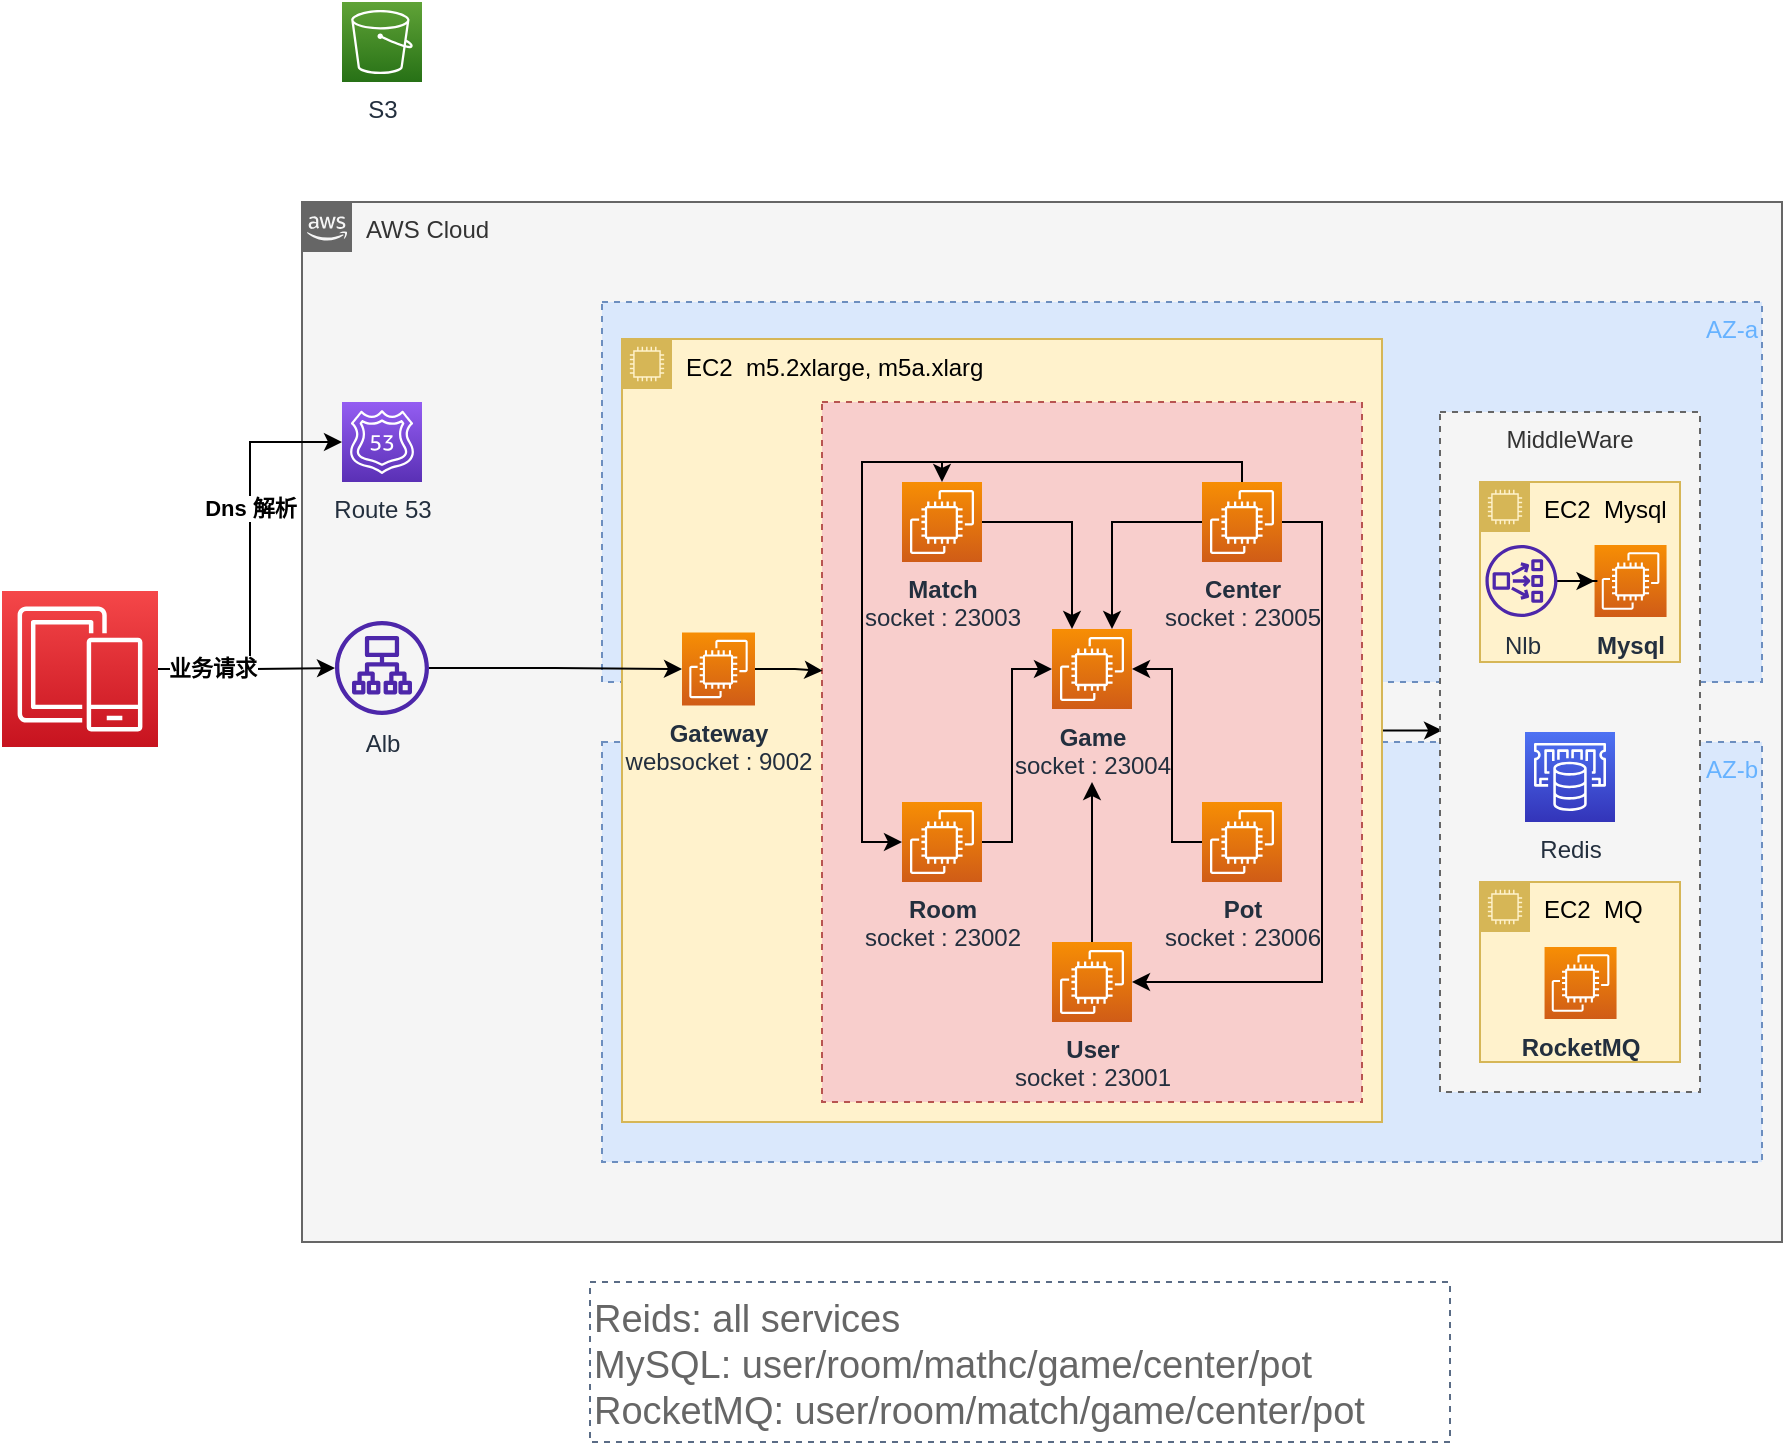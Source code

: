 <mxfile version="16.2.1" type="github">
  <diagram id="oxyXVkI9Ric1XEXwKebk" name="Page-1">
    <mxGraphModel dx="658" dy="368" grid="1" gridSize="10" guides="1" tooltips="1" connect="1" arrows="1" fold="1" page="1" pageScale="1" pageWidth="827" pageHeight="1169" math="0" shadow="0">
      <root>
        <mxCell id="0" />
        <mxCell id="1" parent="0" />
        <mxCell id="Qq11cZZKiJJLbEFsRQUl-4" value="AWS Cloud" style="points=[[0,0],[0.25,0],[0.5,0],[0.75,0],[1,0],[1,0.25],[1,0.5],[1,0.75],[1,1],[0.75,1],[0.5,1],[0.25,1],[0,1],[0,0.75],[0,0.5],[0,0.25]];outlineConnect=0;html=1;whiteSpace=wrap;fontSize=12;fontStyle=0;shape=mxgraph.aws4.group;grIcon=mxgraph.aws4.group_aws_cloud_alt;strokeColor=#666666;fillColor=#f5f5f5;verticalAlign=top;align=left;spacingLeft=30;fontColor=#333333;dashed=0;" parent="1" vertex="1">
          <mxGeometry x="270" y="140" width="740" height="520" as="geometry" />
        </mxCell>
        <mxCell id="VVyzHIEydIfafASwC3Oe-1" style="edgeStyle=orthogonalEdgeStyle;rounded=0;orthogonalLoop=1;jettySize=auto;html=1;" parent="1" source="Qq11cZZKiJJLbEFsRQUl-10" target="Qq11cZZKiJJLbEFsRQUl-13" edge="1">
          <mxGeometry relative="1" as="geometry" />
        </mxCell>
        <mxCell id="VVyzHIEydIfafASwC3Oe-27" style="edgeStyle=orthogonalEdgeStyle;rounded=0;orthogonalLoop=1;jettySize=auto;html=1;entryX=0;entryY=0.5;entryDx=0;entryDy=0;entryPerimeter=0;" parent="1" source="Qq11cZZKiJJLbEFsRQUl-10" target="Qq11cZZKiJJLbEFsRQUl-12" edge="1">
          <mxGeometry relative="1" as="geometry" />
        </mxCell>
        <mxCell id="VVyzHIEydIfafASwC3Oe-28" value="Dns 解析" style="edgeLabel;html=1;align=center;verticalAlign=middle;resizable=0;points=[];fontStyle=1" parent="VVyzHIEydIfafASwC3Oe-27" vertex="1" connectable="0">
          <mxGeometry x="0.248" relative="1" as="geometry">
            <mxPoint y="1" as="offset" />
          </mxGeometry>
        </mxCell>
        <mxCell id="VVyzHIEydIfafASwC3Oe-29" value="业务请求" style="edgeLabel;html=1;align=center;verticalAlign=middle;resizable=0;points=[];fontStyle=1" parent="VVyzHIEydIfafASwC3Oe-27" vertex="1" connectable="0">
          <mxGeometry x="-0.735" y="1" relative="1" as="geometry">
            <mxPoint as="offset" />
          </mxGeometry>
        </mxCell>
        <mxCell id="Qq11cZZKiJJLbEFsRQUl-10" value="" style="sketch=0;points=[[0,0,0],[0.25,0,0],[0.5,0,0],[0.75,0,0],[1,0,0],[0,1,0],[0.25,1,0],[0.5,1,0],[0.75,1,0],[1,1,0],[0,0.25,0],[0,0.5,0],[0,0.75,0],[1,0.25,0],[1,0.5,0],[1,0.75,0]];outlineConnect=0;fontColor=#232F3E;gradientColor=#F54749;gradientDirection=north;fillColor=#C7131F;strokeColor=#ffffff;dashed=0;verticalLabelPosition=bottom;verticalAlign=top;align=center;html=1;fontSize=12;fontStyle=0;aspect=fixed;shape=mxgraph.aws4.resourceIcon;resIcon=mxgraph.aws4.mobile;" parent="1" vertex="1">
          <mxGeometry x="120" y="334.5" width="78" height="78" as="geometry" />
        </mxCell>
        <mxCell id="Qq11cZZKiJJLbEFsRQUl-11" value="S3" style="sketch=0;points=[[0,0,0],[0.25,0,0],[0.5,0,0],[0.75,0,0],[1,0,0],[0,1,0],[0.25,1,0],[0.5,1,0],[0.75,1,0],[1,1,0],[0,0.25,0],[0,0.5,0],[0,0.75,0],[1,0.25,0],[1,0.5,0],[1,0.75,0]];outlineConnect=0;fontColor=#232F3E;gradientColor=#60A337;gradientDirection=north;fillColor=#277116;strokeColor=#ffffff;dashed=0;verticalLabelPosition=bottom;verticalAlign=top;align=center;html=1;fontSize=12;fontStyle=0;aspect=fixed;shape=mxgraph.aws4.resourceIcon;resIcon=mxgraph.aws4.s3;" parent="1" vertex="1">
          <mxGeometry x="290" y="40" width="40" height="40" as="geometry" />
        </mxCell>
        <mxCell id="Qq11cZZKiJJLbEFsRQUl-12" value="Route 53" style="sketch=0;points=[[0,0,0],[0.25,0,0],[0.5,0,0],[0.75,0,0],[1,0,0],[0,1,0],[0.25,1,0],[0.5,1,0],[0.75,1,0],[1,1,0],[0,0.25,0],[0,0.5,0],[0,0.75,0],[1,0.25,0],[1,0.5,0],[1,0.75,0]];outlineConnect=0;fontColor=#232F3E;gradientColor=#945DF2;gradientDirection=north;fillColor=#5A30B5;strokeColor=#ffffff;dashed=0;verticalLabelPosition=bottom;verticalAlign=top;align=center;html=1;fontSize=12;fontStyle=0;aspect=fixed;shape=mxgraph.aws4.resourceIcon;resIcon=mxgraph.aws4.route_53;" parent="1" vertex="1">
          <mxGeometry x="290" y="240" width="40" height="40" as="geometry" />
        </mxCell>
        <mxCell id="Qq11cZZKiJJLbEFsRQUl-16" value="AZ-a" style="fillColor=#dae8fc;strokeColor=#6c8ebf;dashed=1;verticalAlign=top;fontStyle=0;fontColor=#66B2FF;align=right;" parent="1" vertex="1">
          <mxGeometry x="420" y="190" width="580" height="190" as="geometry" />
        </mxCell>
        <mxCell id="Qq11cZZKiJJLbEFsRQUl-17" value="AZ-b" style="fillColor=#dae8fc;strokeColor=#6c8ebf;dashed=1;verticalAlign=top;fontStyle=0;fontColor=#66B2FF;align=right;" parent="1" vertex="1">
          <mxGeometry x="420" y="410" width="580" height="210" as="geometry" />
        </mxCell>
        <mxCell id="VVyzHIEydIfafASwC3Oe-26" style="edgeStyle=orthogonalEdgeStyle;rounded=0;orthogonalLoop=1;jettySize=auto;html=1;entryX=0.008;entryY=0.468;entryDx=0;entryDy=0;entryPerimeter=0;" parent="1" source="Qq11cZZKiJJLbEFsRQUl-6" target="VVyzHIEydIfafASwC3Oe-12" edge="1">
          <mxGeometry relative="1" as="geometry" />
        </mxCell>
        <mxCell id="Qq11cZZKiJJLbEFsRQUl-6" value="EC2 &amp;nbsp;m5.2xlarge,&amp;nbsp;m5a.xlarg" style="points=[[0,0],[0.25,0],[0.5,0],[0.75,0],[1,0],[1,0.25],[1,0.5],[1,0.75],[1,1],[0.75,1],[0.5,1],[0.25,1],[0,1],[0,0.75],[0,0.5],[0,0.25]];outlineConnect=0;html=1;whiteSpace=wrap;fontSize=12;fontStyle=0;shape=mxgraph.aws4.group;grIcon=mxgraph.aws4.group_ec2_instance_contents;strokeColor=#d6b656;fillColor=#fff2cc;verticalAlign=top;align=left;spacingLeft=30;dashed=0;" parent="1" vertex="1">
          <mxGeometry x="430" y="208.5" width="380" height="391.5" as="geometry" />
        </mxCell>
        <mxCell id="Qq11cZZKiJJLbEFsRQUl-53" value="" style="fillColor=#f8cecc;strokeColor=#b85450;dashed=1;verticalAlign=top;fontStyle=0;" parent="1" vertex="1">
          <mxGeometry x="530" y="240" width="270" height="350" as="geometry" />
        </mxCell>
        <mxCell id="Qq11cZZKiJJLbEFsRQUl-56" value="" style="edgeStyle=orthogonalEdgeStyle;rounded=0;orthogonalLoop=1;jettySize=auto;html=1;fontColor=#66B2FF;entryX=0.001;entryY=0.384;entryDx=0;entryDy=0;entryPerimeter=0;" parent="1" source="Qq11cZZKiJJLbEFsRQUl-18" target="Qq11cZZKiJJLbEFsRQUl-53" edge="1">
          <mxGeometry relative="1" as="geometry" />
        </mxCell>
        <mxCell id="Qq11cZZKiJJLbEFsRQUl-18" value="&lt;b&gt;Gateway&lt;/b&gt;&lt;br&gt;websocket : 9002" style="sketch=0;points=[[0,0,0],[0.25,0,0],[0.5,0,0],[0.75,0,0],[1,0,0],[0,1,0],[0.25,1,0],[0.5,1,0],[0.75,1,0],[1,1,0],[0,0.25,0],[0,0.5,0],[0,0.75,0],[1,0.25,0],[1,0.5,0],[1,0.75,0]];outlineConnect=0;fontColor=#232F3E;gradientColor=#F78E04;gradientDirection=north;fillColor=#D05C17;strokeColor=#ffffff;dashed=0;verticalLabelPosition=bottom;verticalAlign=top;align=center;html=1;fontSize=12;fontStyle=0;aspect=fixed;shape=mxgraph.aws4.resourceIcon;resIcon=mxgraph.aws4.ec2;" parent="1" vertex="1">
          <mxGeometry x="460" y="355.25" width="36.5" height="36.5" as="geometry" />
        </mxCell>
        <mxCell id="Qq11cZZKiJJLbEFsRQUl-20" value="&lt;b&gt;Game&lt;/b&gt;&lt;br&gt;socket : 23004" style="sketch=0;points=[[0,0,0],[0.25,0,0],[0.5,0,0],[0.75,0,0],[1,0,0],[0,1,0],[0.25,1,0],[0.5,1,0],[0.75,1,0],[1,1,0],[0,0.25,0],[0,0.5,0],[0,0.75,0],[1,0.25,0],[1,0.5,0],[1,0.75,0]];outlineConnect=0;fontColor=#232F3E;gradientColor=#F78E04;gradientDirection=north;fillColor=#D05C17;strokeColor=#ffffff;dashed=0;verticalLabelPosition=bottom;verticalAlign=top;align=center;html=1;fontSize=12;fontStyle=0;aspect=fixed;shape=mxgraph.aws4.resourceIcon;resIcon=mxgraph.aws4.ec2;" parent="1" vertex="1">
          <mxGeometry x="645" y="353.5" width="40" height="40" as="geometry" />
        </mxCell>
        <mxCell id="Qq11cZZKiJJLbEFsRQUl-57" style="edgeStyle=orthogonalEdgeStyle;rounded=0;orthogonalLoop=1;jettySize=auto;html=1;fontColor=#66B2FF;entryX=0.25;entryY=0;entryDx=0;entryDy=0;entryPerimeter=0;" parent="1" source="Qq11cZZKiJJLbEFsRQUl-22" target="Qq11cZZKiJJLbEFsRQUl-20" edge="1">
          <mxGeometry relative="1" as="geometry">
            <mxPoint x="660" y="350" as="targetPoint" />
          </mxGeometry>
        </mxCell>
        <mxCell id="Qq11cZZKiJJLbEFsRQUl-22" value="&lt;b&gt;Match&lt;/b&gt;&lt;br&gt;socket : 23003" style="sketch=0;points=[[0,0,0],[0.25,0,0],[0.5,0,0],[0.75,0,0],[1,0,0],[0,1,0],[0.25,1,0],[0.5,1,0],[0.75,1,0],[1,1,0],[0,0.25,0],[0,0.5,0],[0,0.75,0],[1,0.25,0],[1,0.5,0],[1,0.75,0]];outlineConnect=0;fontColor=#232F3E;gradientColor=#F78E04;gradientDirection=north;fillColor=#D05C17;strokeColor=#ffffff;dashed=0;verticalLabelPosition=bottom;verticalAlign=top;align=center;html=1;fontSize=12;fontStyle=0;aspect=fixed;shape=mxgraph.aws4.resourceIcon;resIcon=mxgraph.aws4.ec2;" parent="1" vertex="1">
          <mxGeometry x="570" y="280" width="40" height="40" as="geometry" />
        </mxCell>
        <mxCell id="Qq11cZZKiJJLbEFsRQUl-58" style="edgeStyle=orthogonalEdgeStyle;rounded=0;orthogonalLoop=1;jettySize=auto;html=1;entryX=0;entryY=0.5;entryDx=0;entryDy=0;entryPerimeter=0;fontColor=#66B2FF;" parent="1" source="Qq11cZZKiJJLbEFsRQUl-28" target="Qq11cZZKiJJLbEFsRQUl-20" edge="1">
          <mxGeometry relative="1" as="geometry">
            <Array as="points">
              <mxPoint x="625" y="460" />
              <mxPoint x="625" y="374" />
            </Array>
          </mxGeometry>
        </mxCell>
        <mxCell id="Qq11cZZKiJJLbEFsRQUl-28" value="&lt;b&gt;Room&lt;/b&gt;&lt;br&gt;socket : 23002" style="sketch=0;points=[[0,0,0],[0.25,0,0],[0.5,0,0],[0.75,0,0],[1,0,0],[0,1,0],[0.25,1,0],[0.5,1,0],[0.75,1,0],[1,1,0],[0,0.25,0],[0,0.5,0],[0,0.75,0],[1,0.25,0],[1,0.5,0],[1,0.75,0]];outlineConnect=0;fontColor=#232F3E;gradientColor=#F78E04;gradientDirection=north;fillColor=#D05C17;strokeColor=#ffffff;dashed=0;verticalLabelPosition=bottom;verticalAlign=top;align=center;html=1;fontSize=12;fontStyle=0;aspect=fixed;shape=mxgraph.aws4.resourceIcon;resIcon=mxgraph.aws4.ec2;" parent="1" vertex="1">
          <mxGeometry x="570" y="440" width="40" height="40" as="geometry" />
        </mxCell>
        <mxCell id="Qq11cZZKiJJLbEFsRQUl-63" style="edgeStyle=orthogonalEdgeStyle;rounded=0;orthogonalLoop=1;jettySize=auto;html=1;entryX=0.75;entryY=0;entryDx=0;entryDy=0;entryPerimeter=0;fontColor=#66B2FF;" parent="1" source="Qq11cZZKiJJLbEFsRQUl-35" target="Qq11cZZKiJJLbEFsRQUl-20" edge="1">
          <mxGeometry relative="1" as="geometry" />
        </mxCell>
        <mxCell id="Qq11cZZKiJJLbEFsRQUl-66" style="edgeStyle=orthogonalEdgeStyle;rounded=0;orthogonalLoop=1;jettySize=auto;html=1;entryX=0.5;entryY=0;entryDx=0;entryDy=0;entryPerimeter=0;fontColor=#66B2FF;" parent="1" source="Qq11cZZKiJJLbEFsRQUl-35" target="Qq11cZZKiJJLbEFsRQUl-22" edge="1">
          <mxGeometry relative="1" as="geometry">
            <Array as="points">
              <mxPoint x="740" y="270" />
              <mxPoint x="590" y="270" />
            </Array>
          </mxGeometry>
        </mxCell>
        <mxCell id="Qq11cZZKiJJLbEFsRQUl-67" style="edgeStyle=orthogonalEdgeStyle;rounded=0;orthogonalLoop=1;jettySize=auto;html=1;entryX=1;entryY=0.5;entryDx=0;entryDy=0;entryPerimeter=0;fontColor=#66B2FF;" parent="1" source="Qq11cZZKiJJLbEFsRQUl-35" target="Qq11cZZKiJJLbEFsRQUl-36" edge="1">
          <mxGeometry relative="1" as="geometry">
            <Array as="points">
              <mxPoint x="780" y="300" />
              <mxPoint x="780" y="530" />
            </Array>
          </mxGeometry>
        </mxCell>
        <mxCell id="VVyzHIEydIfafASwC3Oe-24" style="edgeStyle=orthogonalEdgeStyle;rounded=0;orthogonalLoop=1;jettySize=auto;html=1;entryX=0;entryY=0.5;entryDx=0;entryDy=0;entryPerimeter=0;" parent="1" source="Qq11cZZKiJJLbEFsRQUl-35" target="Qq11cZZKiJJLbEFsRQUl-28" edge="1">
          <mxGeometry relative="1" as="geometry">
            <Array as="points">
              <mxPoint x="740" y="270" />
              <mxPoint x="550" y="270" />
              <mxPoint x="550" y="460" />
            </Array>
          </mxGeometry>
        </mxCell>
        <mxCell id="Qq11cZZKiJJLbEFsRQUl-35" value="&lt;b&gt;Center&lt;/b&gt;&lt;br&gt;socket : 23005" style="sketch=0;points=[[0,0,0],[0.25,0,0],[0.5,0,0],[0.75,0,0],[1,0,0],[0,1,0],[0.25,1,0],[0.5,1,0],[0.75,1,0],[1,1,0],[0,0.25,0],[0,0.5,0],[0,0.75,0],[1,0.25,0],[1,0.5,0],[1,0.75,0]];outlineConnect=0;fontColor=#232F3E;gradientColor=#F78E04;gradientDirection=north;fillColor=#D05C17;strokeColor=#ffffff;dashed=0;verticalLabelPosition=bottom;verticalAlign=top;align=center;html=1;fontSize=12;fontStyle=0;aspect=fixed;shape=mxgraph.aws4.resourceIcon;resIcon=mxgraph.aws4.ec2;" parent="1" vertex="1">
          <mxGeometry x="720" y="280" width="40" height="40" as="geometry" />
        </mxCell>
        <mxCell id="Qq11cZZKiJJLbEFsRQUl-62" style="edgeStyle=orthogonalEdgeStyle;rounded=0;orthogonalLoop=1;jettySize=auto;html=1;fontColor=#66B2FF;" parent="1" source="Qq11cZZKiJJLbEFsRQUl-36" edge="1">
          <mxGeometry relative="1" as="geometry">
            <mxPoint x="665" y="430" as="targetPoint" />
          </mxGeometry>
        </mxCell>
        <mxCell id="Qq11cZZKiJJLbEFsRQUl-36" value="&lt;b&gt;User&lt;/b&gt;&lt;br&gt;socket : 23001" style="sketch=0;points=[[0,0,0],[0.25,0,0],[0.5,0,0],[0.75,0,0],[1,0,0],[0,1,0],[0.25,1,0],[0.5,1,0],[0.75,1,0],[1,1,0],[0,0.25,0],[0,0.5,0],[0,0.75,0],[1,0.25,0],[1,0.5,0],[1,0.75,0]];outlineConnect=0;fontColor=#232F3E;gradientColor=#F78E04;gradientDirection=north;fillColor=#D05C17;strokeColor=#ffffff;dashed=0;verticalLabelPosition=bottom;verticalAlign=top;align=center;html=1;fontSize=12;fontStyle=0;aspect=fixed;shape=mxgraph.aws4.resourceIcon;resIcon=mxgraph.aws4.ec2;" parent="1" vertex="1">
          <mxGeometry x="645" y="510" width="40" height="40" as="geometry" />
        </mxCell>
        <mxCell id="Qq11cZZKiJJLbEFsRQUl-61" style="edgeStyle=orthogonalEdgeStyle;rounded=0;orthogonalLoop=1;jettySize=auto;html=1;entryX=1;entryY=0.5;entryDx=0;entryDy=0;entryPerimeter=0;fontColor=#66B2FF;" parent="1" source="Qq11cZZKiJJLbEFsRQUl-37" target="Qq11cZZKiJJLbEFsRQUl-20" edge="1">
          <mxGeometry relative="1" as="geometry">
            <Array as="points">
              <mxPoint x="705" y="460" />
              <mxPoint x="705" y="374" />
            </Array>
          </mxGeometry>
        </mxCell>
        <mxCell id="Qq11cZZKiJJLbEFsRQUl-37" value="&lt;b&gt;Pot&lt;/b&gt;&lt;br&gt;socket : 23006" style="sketch=0;points=[[0,0,0],[0.25,0,0],[0.5,0,0],[0.75,0,0],[1,0,0],[0,1,0],[0.25,1,0],[0.5,1,0],[0.75,1,0],[1,1,0],[0,0.25,0],[0,0.5,0],[0,0.75,0],[1,0.25,0],[1,0.5,0],[1,0.75,0]];outlineConnect=0;fontColor=#232F3E;gradientColor=#F78E04;gradientDirection=north;fillColor=#D05C17;strokeColor=#ffffff;dashed=0;verticalLabelPosition=bottom;verticalAlign=top;align=center;html=1;fontSize=12;fontStyle=0;aspect=fixed;shape=mxgraph.aws4.resourceIcon;resIcon=mxgraph.aws4.ec2;" parent="1" vertex="1">
          <mxGeometry x="720" y="440" width="40" height="40" as="geometry" />
        </mxCell>
        <mxCell id="Qq11cZZKiJJLbEFsRQUl-13" value="Alb" style="sketch=0;outlineConnect=0;fontColor=#232F3E;gradientColor=none;fillColor=#4D27AA;strokeColor=none;dashed=0;verticalLabelPosition=bottom;verticalAlign=top;align=center;html=1;fontSize=12;fontStyle=0;aspect=fixed;pointerEvents=1;shape=mxgraph.aws4.application_load_balancer;" parent="1" vertex="1">
          <mxGeometry x="286.5" y="349.5" width="47" height="47" as="geometry" />
        </mxCell>
        <mxCell id="Qq11cZZKiJJLbEFsRQUl-68" style="edgeStyle=orthogonalEdgeStyle;rounded=0;orthogonalLoop=1;jettySize=auto;html=1;entryX=0;entryY=0.5;entryDx=0;entryDy=0;entryPerimeter=0;fontColor=#66B2FF;" parent="1" source="Qq11cZZKiJJLbEFsRQUl-13" target="Qq11cZZKiJJLbEFsRQUl-18" edge="1">
          <mxGeometry relative="1" as="geometry" />
        </mxCell>
        <mxCell id="VVyzHIEydIfafASwC3Oe-25" value="" style="group" parent="1" vertex="1" connectable="0">
          <mxGeometry x="839" y="245" width="130" height="340" as="geometry" />
        </mxCell>
        <mxCell id="VVyzHIEydIfafASwC3Oe-12" value="MiddleWare" style="fillColor=#f5f5f5;strokeColor=#666666;dashed=1;verticalAlign=top;fontStyle=0;fontColor=#333333;" parent="VVyzHIEydIfafASwC3Oe-25" vertex="1">
          <mxGeometry width="130" height="340" as="geometry" />
        </mxCell>
        <mxCell id="VVyzHIEydIfafASwC3Oe-9" value="Redis" style="sketch=0;points=[[0,0,0],[0.25,0,0],[0.5,0,0],[0.75,0,0],[1,0,0],[0,1,0],[0.25,1,0],[0.5,1,0],[0.75,1,0],[1,1,0],[0,0.25,0],[0,0.5,0],[0,0.75,0],[1,0.25,0],[1,0.5,0],[1,0.75,0]];outlineConnect=0;fontColor=#232F3E;gradientColor=#4D72F3;gradientDirection=north;fillColor=#3334B9;strokeColor=#ffffff;dashed=0;verticalLabelPosition=bottom;verticalAlign=top;align=center;html=1;fontSize=12;fontStyle=0;aspect=fixed;shape=mxgraph.aws4.resourceIcon;resIcon=mxgraph.aws4.elasticache;" parent="VVyzHIEydIfafASwC3Oe-25" vertex="1">
          <mxGeometry x="42.5" y="160" width="45" height="45" as="geometry" />
        </mxCell>
        <mxCell id="VVyzHIEydIfafASwC3Oe-17" value="" style="group" parent="VVyzHIEydIfafASwC3Oe-25" vertex="1" connectable="0">
          <mxGeometry x="20" y="35" width="100" height="90" as="geometry" />
        </mxCell>
        <mxCell id="VVyzHIEydIfafASwC3Oe-4" value="EC2&amp;nbsp; Mysql" style="points=[[0,0],[0.25,0],[0.5,0],[0.75,0],[1,0],[1,0.25],[1,0.5],[1,0.75],[1,1],[0.75,1],[0.5,1],[0.25,1],[0,1],[0,0.75],[0,0.5],[0,0.25]];outlineConnect=0;html=1;whiteSpace=wrap;fontSize=12;fontStyle=0;shape=mxgraph.aws4.group;grIcon=mxgraph.aws4.group_ec2_instance_contents;strokeColor=#d6b656;fillColor=#fff2cc;verticalAlign=top;align=left;spacingLeft=30;dashed=0;" parent="VVyzHIEydIfafASwC3Oe-17" vertex="1">
          <mxGeometry width="100" height="90" as="geometry" />
        </mxCell>
        <mxCell id="VVyzHIEydIfafASwC3Oe-5" value="&lt;b&gt;Mysql&lt;/b&gt;" style="sketch=0;points=[[0,0,0],[0.25,0,0],[0.5,0,0],[0.75,0,0],[1,0,0],[0,1,0],[0.25,1,0],[0.5,1,0],[0.75,1,0],[1,1,0],[0,0.25,0],[0,0.5,0],[0,0.75,0],[1,0.25,0],[1,0.5,0],[1,0.75,0]];outlineConnect=0;fontColor=#232F3E;gradientColor=#F78E04;gradientDirection=north;fillColor=#D05C17;strokeColor=#ffffff;dashed=0;verticalLabelPosition=bottom;verticalAlign=top;align=center;html=1;fontSize=12;fontStyle=0;aspect=fixed;shape=mxgraph.aws4.resourceIcon;resIcon=mxgraph.aws4.ec2;" parent="VVyzHIEydIfafASwC3Oe-17" vertex="1">
          <mxGeometry x="57.273" y="31.5" width="36" height="36" as="geometry" />
        </mxCell>
        <mxCell id="VVyzHIEydIfafASwC3Oe-16" style="edgeStyle=orthogonalEdgeStyle;rounded=0;orthogonalLoop=1;jettySize=auto;html=1;entryX=0;entryY=0.5;entryDx=0;entryDy=0;entryPerimeter=0;" parent="VVyzHIEydIfafASwC3Oe-17" source="VVyzHIEydIfafASwC3Oe-11" target="VVyzHIEydIfafASwC3Oe-5" edge="1">
          <mxGeometry relative="1" as="geometry" />
        </mxCell>
        <mxCell id="VVyzHIEydIfafASwC3Oe-11" value="Nlb" style="sketch=0;outlineConnect=0;fontColor=#232F3E;gradientColor=none;fillColor=#4D27AA;strokeColor=none;dashed=0;verticalLabelPosition=bottom;verticalAlign=top;align=center;html=1;fontSize=12;fontStyle=0;aspect=fixed;pointerEvents=1;shape=mxgraph.aws4.network_load_balancer;" parent="VVyzHIEydIfafASwC3Oe-17" vertex="1">
          <mxGeometry x="2.727" y="31.5" width="36" height="36" as="geometry" />
        </mxCell>
        <mxCell id="VVyzHIEydIfafASwC3Oe-18" value="" style="group" parent="VVyzHIEydIfafASwC3Oe-25" vertex="1" connectable="0">
          <mxGeometry x="20" y="235" width="100" height="90" as="geometry" />
        </mxCell>
        <mxCell id="VVyzHIEydIfafASwC3Oe-19" value="EC2&amp;nbsp; MQ" style="points=[[0,0],[0.25,0],[0.5,0],[0.75,0],[1,0],[1,0.25],[1,0.5],[1,0.75],[1,1],[0.75,1],[0.5,1],[0.25,1],[0,1],[0,0.75],[0,0.5],[0,0.25]];outlineConnect=0;html=1;whiteSpace=wrap;fontSize=12;fontStyle=0;shape=mxgraph.aws4.group;grIcon=mxgraph.aws4.group_ec2_instance_contents;strokeColor=#d6b656;fillColor=#fff2cc;verticalAlign=top;align=left;spacingLeft=30;dashed=0;" parent="VVyzHIEydIfafASwC3Oe-18" vertex="1">
          <mxGeometry width="100" height="90" as="geometry" />
        </mxCell>
        <mxCell id="VVyzHIEydIfafASwC3Oe-20" value="&lt;b&gt;RocketMQ&lt;/b&gt;" style="sketch=0;points=[[0,0,0],[0.25,0,0],[0.5,0,0],[0.75,0,0],[1,0,0],[0,1,0],[0.25,1,0],[0.5,1,0],[0.75,1,0],[1,1,0],[0,0.25,0],[0,0.5,0],[0,0.75,0],[1,0.25,0],[1,0.5,0],[1,0.75,0]];outlineConnect=0;fontColor=#232F3E;gradientColor=#F78E04;gradientDirection=north;fillColor=#D05C17;strokeColor=#ffffff;dashed=0;verticalLabelPosition=bottom;verticalAlign=top;align=center;html=1;fontSize=12;fontStyle=0;aspect=fixed;shape=mxgraph.aws4.resourceIcon;resIcon=mxgraph.aws4.ec2;" parent="VVyzHIEydIfafASwC3Oe-18" vertex="1">
          <mxGeometry x="32.273" y="32.5" width="36" height="36" as="geometry" />
        </mxCell>
        <mxCell id="VVyzHIEydIfafASwC3Oe-30" value="Reids: all services&#xa;MySQL: user/room/mathc/game/center/pot&#xa;RocketMQ: user/room/match/game/center/pot" style="fillColor=none;strokeColor=#5A6C86;dashed=1;verticalAlign=top;fontStyle=0;fontColor=#666666;align=left;fontSize=19;" parent="1" vertex="1">
          <mxGeometry x="414" y="680" width="430" height="80" as="geometry" />
        </mxCell>
      </root>
    </mxGraphModel>
  </diagram>
</mxfile>
